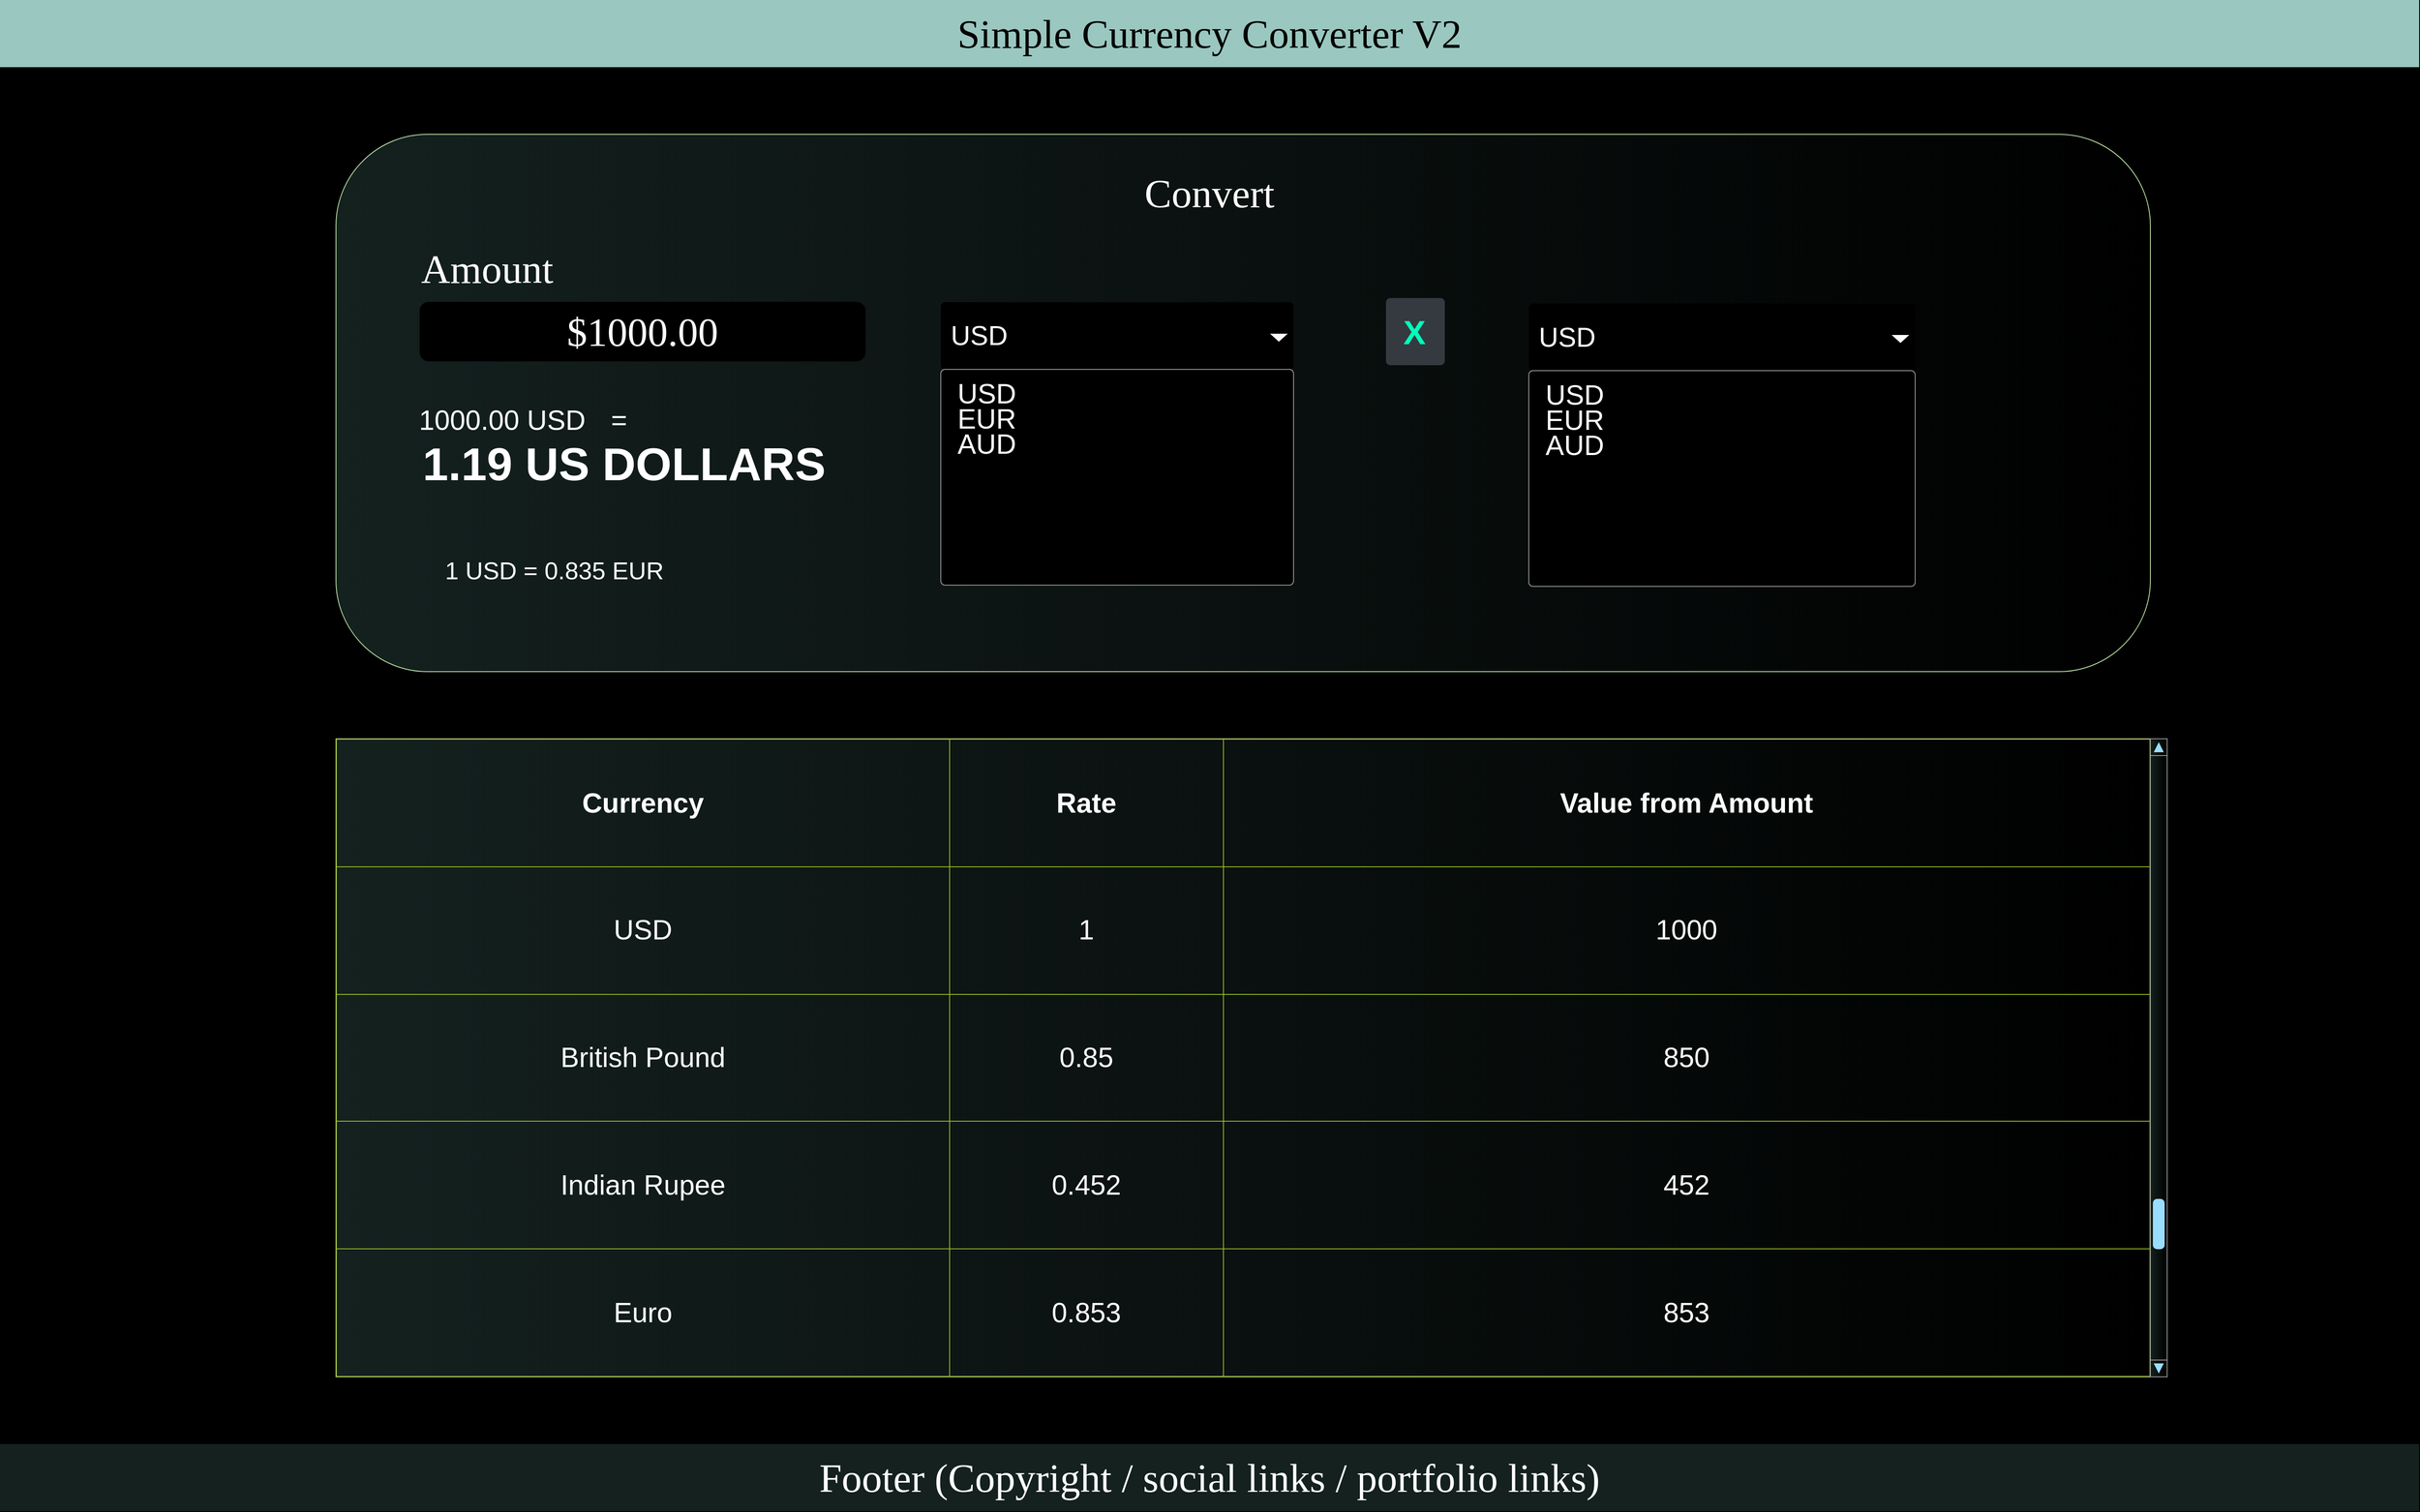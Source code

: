 <mxfile version="14.5.1" type="device" pages="2"><diagram name="High Res Desktop- Dark Theme" id="c9db0220-8083-56f3-ca83-edcdcd058819"><mxGraphModel dx="3555" dy="2173" grid="1" gridSize="10" guides="1" tooltips="1" connect="1" arrows="1" fold="1" page="1" pageScale="1.5" pageWidth="1920" pageHeight="1200" background="#000000" math="0" shadow="0"><root><mxCell id="0" style=";html=1;"/><mxCell id="1" style=";html=1;" parent="0"/><mxCell id="3d76a8aef4d5c911-1" value="" style="html=1;shadow=0;dashed=0;shape=mxgraph.bootstrap.rect;strokeColor=none;whiteSpace=wrap;rounded=0;fontSize=12;align=center;fontColor=#000000;fillColor=#9AC7BF;" parent="1" vertex="1"><mxGeometry width="2880" height="80" as="geometry"/></mxCell><mxCell id="3d76a8aef4d5c911-2" value="Simple Currency Converter V2" style="html=1;shadow=0;dashed=0;fillColor=none;strokeColor=none;shape=mxgraph.bootstrap.rect;fontSize=48;whiteSpace=wrap;fontFamily=Verdana;fontColor=#000000;" parent="3d76a8aef4d5c911-1" vertex="1"><mxGeometry width="2880" height="80" as="geometry"/></mxCell><mxCell id="T5uxMtvGz3nLlUjjrBec-2" value="" style="rounded=1;whiteSpace=wrap;html=1;fontFamily=Verdana;fontSize=48;fontColor=#000000;gradientColor=#000000;fillColor=#14211F;gradientDirection=east;strokeColor=#B9E0A5;arcSize=17;" parent="1" vertex="1"><mxGeometry x="400" y="160" width="2160" height="640" as="geometry"/></mxCell><mxCell id="T5uxMtvGz3nLlUjjrBec-3" value="Convert" style="text;html=1;strokeColor=none;fillColor=none;align=center;verticalAlign=middle;whiteSpace=wrap;rounded=0;fontFamily=Verdana;fontSize=48;fontColor=#FFFFFF;" parent="1" vertex="1"><mxGeometry x="1330" y="200" width="220" height="60" as="geometry"/></mxCell><mxCell id="T5uxMtvGz3nLlUjjrBec-4" value="$1000.00" style="rounded=1;whiteSpace=wrap;html=1;fontFamily=Verdana;fontSize=48;fillColor=#000000;fontColor=#FFFFFF;" parent="1" vertex="1"><mxGeometry x="500" y="360" width="530" height="70" as="geometry"/></mxCell><mxCell id="T5uxMtvGz3nLlUjjrBec-5" value="Amount" style="text;html=1;strokeColor=none;fillColor=none;align=center;verticalAlign=middle;whiteSpace=wrap;rounded=0;fontFamily=Verdana;fontSize=48;fontColor=#FFFFFF;" parent="1" vertex="1"><mxGeometry x="560" y="310" width="40" height="20" as="geometry"/></mxCell><mxCell id="v4L4IDuGfsxU-OPa2_Ra-1" value="&lt;font style=&quot;font-size: 32px&quot;&gt;USD&lt;/font&gt;" style="html=1;shadow=0;dashed=0;shape=mxgraph.bootstrap.rrect;rSize=5;strokeColor=none;strokeWidth=1;fontColor=#ffffff;whiteSpace=wrap;align=left;verticalAlign=middle;fontStyle=0;fontSize=14;spacingLeft=10;fillColor=#000000;" vertex="1" parent="1"><mxGeometry x="1120" y="360" width="420" height="80" as="geometry"/></mxCell><mxCell id="v4L4IDuGfsxU-OPa2_Ra-2" value="" style="shape=triangle;direction=south;fillColor=#ffffff;strokeColor=none;perimeter=none;" vertex="1" parent="v4L4IDuGfsxU-OPa2_Ra-1"><mxGeometry x="1" y="0.5" width="21" height="9.5" relative="1" as="geometry"><mxPoint x="-28" y="-2.5" as="offset"/></mxGeometry></mxCell><mxCell id="v4L4IDuGfsxU-OPa2_Ra-3" value="" style="html=1;shadow=0;dashed=0;shape=mxgraph.bootstrap.rrect;rSize=5;strokeColor=#999999;fillColor=#000000;" vertex="1" parent="1"><mxGeometry x="1120" y="440" width="420" height="257" as="geometry"/></mxCell><mxCell id="v4L4IDuGfsxU-OPa2_Ra-4" value="USD" style="fillColor=none;strokeColor=none;align=left;spacing=20;fontSize=33;fontColor=#FFFFFF;" vertex="1" parent="v4L4IDuGfsxU-OPa2_Ra-3"><mxGeometry width="170" height="30" relative="1" as="geometry"><mxPoint y="10" as="offset"/></mxGeometry></mxCell><mxCell id="v4L4IDuGfsxU-OPa2_Ra-5" value="EUR" style="fillColor=none;strokeColor=none;align=left;spacing=20;fontSize=33;fontColor=#FFFFFF;" vertex="1" parent="v4L4IDuGfsxU-OPa2_Ra-3"><mxGeometry width="170" height="30" relative="1" as="geometry"><mxPoint y="40" as="offset"/></mxGeometry></mxCell><mxCell id="v4L4IDuGfsxU-OPa2_Ra-6" value="AUD" style="fillColor=none;strokeColor=none;align=left;spacing=20;fontSize=33;fontColor=#FFFFFF;" vertex="1" parent="v4L4IDuGfsxU-OPa2_Ra-3"><mxGeometry width="170" height="30" relative="1" as="geometry"><mxPoint y="70" as="offset"/></mxGeometry></mxCell><mxCell id="v4L4IDuGfsxU-OPa2_Ra-8" value="&amp;nbsp; &amp;nbsp; &lt;font style=&quot;font-size: 40px&quot;&gt;X&lt;/font&gt;" style="html=1;shadow=0;dashed=0;shape=mxgraph.bootstrap.rrect;rSize=5;strokeColor=none;strokeWidth=1;fillColor=#343A40;whiteSpace=wrap;align=left;verticalAlign=middle;spacingLeft=0;fontStyle=1;fontSize=14;spacing=5;fontColor=#00FFBB;" vertex="1" parent="1"><mxGeometry x="1650" y="355" width="70" height="80" as="geometry"/></mxCell><mxCell id="v4L4IDuGfsxU-OPa2_Ra-9" value="&lt;font style=&quot;font-size: 32px&quot;&gt;USD&lt;/font&gt;" style="html=1;shadow=0;dashed=0;shape=mxgraph.bootstrap.rrect;rSize=5;strokeColor=none;strokeWidth=1;fontColor=#ffffff;whiteSpace=wrap;align=left;verticalAlign=middle;fontStyle=0;fontSize=14;spacingLeft=10;fillColor=#000000;" vertex="1" parent="1"><mxGeometry x="1820" y="361.5" width="460" height="80" as="geometry"/></mxCell><mxCell id="v4L4IDuGfsxU-OPa2_Ra-10" value="" style="shape=triangle;direction=south;fillColor=#ffffff;strokeColor=none;perimeter=none;" vertex="1" parent="v4L4IDuGfsxU-OPa2_Ra-9"><mxGeometry x="1" y="0.5" width="21" height="9.5" relative="1" as="geometry"><mxPoint x="-28" y="-2.5" as="offset"/></mxGeometry></mxCell><mxCell id="v4L4IDuGfsxU-OPa2_Ra-11" value="" style="html=1;shadow=0;dashed=0;shape=mxgraph.bootstrap.rrect;rSize=5;strokeColor=#999999;fillColor=#000000;" vertex="1" parent="1"><mxGeometry x="1820" y="441.5" width="460" height="257" as="geometry"/></mxCell><mxCell id="v4L4IDuGfsxU-OPa2_Ra-12" value="USD" style="fillColor=none;strokeColor=none;align=left;spacing=20;fontSize=33;fontColor=#FFFFFF;" vertex="1" parent="v4L4IDuGfsxU-OPa2_Ra-11"><mxGeometry width="170" height="30" relative="1" as="geometry"><mxPoint y="10" as="offset"/></mxGeometry></mxCell><mxCell id="v4L4IDuGfsxU-OPa2_Ra-13" value="EUR" style="fillColor=none;strokeColor=none;align=left;spacing=20;fontSize=33;fontColor=#FFFFFF;" vertex="1" parent="v4L4IDuGfsxU-OPa2_Ra-11"><mxGeometry width="170" height="30" relative="1" as="geometry"><mxPoint y="40" as="offset"/></mxGeometry></mxCell><mxCell id="v4L4IDuGfsxU-OPa2_Ra-14" value="AUD" style="fillColor=none;strokeColor=none;align=left;spacing=20;fontSize=33;fontColor=#FFFFFF;" vertex="1" parent="v4L4IDuGfsxU-OPa2_Ra-11"><mxGeometry width="170" height="30" relative="1" as="geometry"><mxPoint y="70" as="offset"/></mxGeometry></mxCell><mxCell id="v4L4IDuGfsxU-OPa2_Ra-15" value="&lt;table border=&quot;1&quot; width=&quot;100%&quot; cellpadding=&quot;4&quot; style=&quot;width: 100% ; height: 100% ; border-collapse: collapse&quot;&gt;&lt;tbody&gt;&lt;tr style=&quot;border: 1px solid rgb(152, 191, 33);&quot;&gt;&lt;th&gt;Currency&lt;/th&gt;&lt;th&gt;Rate&lt;/th&gt;&lt;th&gt;Value from Amount&lt;/th&gt;&lt;/tr&gt;&lt;tr style=&quot;border: 1px solid #98bf21&quot;&gt;&lt;td&gt;USD&lt;/td&gt;&lt;td&gt;1&lt;/td&gt;&lt;td&gt;1000&lt;/td&gt;&lt;/tr&gt;&lt;tr style=&quot;border: 1px solid rgb(152, 191, 33);&quot;&gt;&lt;td&gt;British Pound&lt;/td&gt;&lt;td&gt;0.85&lt;/td&gt;&lt;td&gt;850&lt;/td&gt;&lt;/tr&gt;&lt;tr style=&quot;border: 1px solid #98bf21&quot;&gt;&lt;td&gt;Indian Rupee&lt;/td&gt;&lt;td&gt;0.452&lt;/td&gt;&lt;td&gt;452&lt;/td&gt;&lt;/tr&gt;&lt;tr style=&quot;border: 1px solid rgb(152, 191, 33);&quot;&gt;&lt;td&gt;Euro&lt;/td&gt;&lt;td&gt;0.853&lt;/td&gt;&lt;td&gt;853&lt;/td&gt;&lt;/tr&gt;&lt;/tbody&gt;&lt;/table&gt;" style="text;html=1;strokeColor=#c0c0c0;overflow=fill;rounded=0;fontSize=33;glass=0;shadow=1;sketch=0;labelBackgroundColor=none;gradientDirection=east;fillColor=#14211F;gradientColor=#000000;fontColor=#FFFFFF;align=center;" vertex="1" parent="1"><mxGeometry x="400" y="880" width="2160" height="760" as="geometry"/></mxCell><mxCell id="v4L4IDuGfsxU-OPa2_Ra-17" value="Footer (Copyright / social links / portfolio links)" style="html=1;shadow=0;dashed=0;strokeColor=none;shape=mxgraph.bootstrap.rect;fontSize=48;whiteSpace=wrap;fontFamily=Verdana;fillColor=#14211F;fontColor=#FFFFFF;" vertex="1" parent="1"><mxGeometry y="1720" width="2880" height="80" as="geometry"/></mxCell><mxCell id="v4L4IDuGfsxU-OPa2_Ra-18" value="" style="verticalLabelPosition=bottom;shadow=0;dashed=0;align=center;html=1;verticalAlign=top;strokeWidth=1;shape=mxgraph.mockup.navigation.scrollBar;strokeColor=#999999;barPos=20;fillColor2=#99ddff;strokeColor2=none;direction=north;rounded=0;glass=0;labelBackgroundColor=none;sketch=0;fillColor=#14211F;gradientColor=#000000;fontSize=33;fontColor=#FFFFFF;" vertex="1" parent="1"><mxGeometry x="2560" y="880" width="20" height="760" as="geometry"/></mxCell><mxCell id="v4L4IDuGfsxU-OPa2_Ra-19" value="1000.00 USD" style="text;html=1;strokeColor=none;fillColor=none;align=center;verticalAlign=middle;whiteSpace=wrap;rounded=0;shadow=1;glass=0;labelBackgroundColor=none;sketch=0;fontSize=33;fontColor=#FFFFFF;" vertex="1" parent="1"><mxGeometry x="493" y="490" width="210" height="20" as="geometry"/></mxCell><mxCell id="v4L4IDuGfsxU-OPa2_Ra-20" value="=" style="text;html=1;strokeColor=none;fillColor=none;align=center;verticalAlign=middle;whiteSpace=wrap;rounded=0;shadow=1;glass=0;labelBackgroundColor=none;sketch=0;fontSize=33;fontColor=#FFFFFF;" vertex="1" parent="1"><mxGeometry x="717" y="490" width="40" height="20" as="geometry"/></mxCell><mxCell id="v4L4IDuGfsxU-OPa2_Ra-21" value="&lt;font style=&quot;font-size: 55px;&quot;&gt;&lt;b style=&quot;font-size: 55px;&quot;&gt;1.19 US DOLLARS&lt;/b&gt;&lt;/font&gt;" style="text;html=1;strokeColor=none;fillColor=none;align=center;verticalAlign=middle;whiteSpace=wrap;rounded=0;shadow=1;glass=0;labelBackgroundColor=none;sketch=0;fontSize=55;fontColor=#FFFFFF;" vertex="1" parent="1"><mxGeometry x="478" y="502" width="530" height="100" as="geometry"/></mxCell><mxCell id="v4L4IDuGfsxU-OPa2_Ra-22" value="&lt;font style=&quot;font-size: 29px&quot;&gt;1 USD = 0.835 EUR&lt;/font&gt;" style="text;html=1;strokeColor=none;fillColor=none;align=center;verticalAlign=middle;whiteSpace=wrap;rounded=0;shadow=1;glass=0;labelBackgroundColor=none;sketch=0;fontSize=55;fontColor=#FFFFFF;" vertex="1" parent="1"><mxGeometry x="500" y="650" width="320" height="40" as="geometry"/></mxCell></root></mxGraphModel></diagram><diagram id="MQgViBeWBp0QXXNIw9-8" name="Mobile"><mxGraphModel dx="2844" dy="1738" grid="1" gridSize="10" guides="1" tooltips="1" connect="1" arrows="1" fold="1" page="1" pageScale="1" pageWidth="900" pageHeight="1600" math="0" shadow="0"><root><mxCell id="6bhkzdZecgzdLZQ1P9Hh-0"/><mxCell id="6bhkzdZecgzdLZQ1P9Hh-1" parent="6bhkzdZecgzdLZQ1P9Hh-0"/><mxCell id="V8axOAWD4lM9mhZxHADr-0" value="" style="rounded=0;whiteSpace=wrap;html=1;shadow=1;glass=0;labelBackgroundColor=none;sketch=0;strokeColor=#B9E0A5;fontSize=55;fontColor=#FFFFFF;align=center;fillColor=#9AC7BF;" vertex="1" parent="6bhkzdZecgzdLZQ1P9Hh-1"><mxGeometry width="890" height="60" as="geometry"/></mxCell><mxCell id="9l9BjW0ocV0Rt2IYtcS7-0" value="Simple Currency Converter V2" style="html=1;shadow=0;dashed=0;fillColor=none;strokeColor=none;shape=mxgraph.bootstrap.rect;fontSize=48;whiteSpace=wrap;fontFamily=Verdana;fontColor=#000000;" vertex="1" parent="6bhkzdZecgzdLZQ1P9Hh-1"><mxGeometry width="880" height="60" as="geometry"/></mxCell><mxCell id="7d-FpuHseE9iG-YFpYF1-0" value="Footer (Copyright / social links / portfolio links)" style="html=1;shadow=0;dashed=0;strokeColor=none;shape=mxgraph.bootstrap.rect;fontSize=35;whiteSpace=wrap;fontFamily=Verdana;fillColor=#14211F;fontColor=#FFFFFF;" vertex="1" parent="6bhkzdZecgzdLZQ1P9Hh-1"><mxGeometry y="1520" width="900" height="80" as="geometry"/></mxCell><mxCell id="n00AFG77NUZbtoRCofze-0" value="" style="rounded=1;whiteSpace=wrap;html=1;fontFamily=Verdana;fontSize=48;fontColor=#000000;gradientColor=#000000;fillColor=#14211F;gradientDirection=east;strokeColor=#B9E0A5;arcSize=7;" vertex="1" parent="6bhkzdZecgzdLZQ1P9Hh-1"><mxGeometry x="10" y="100" width="870" height="700" as="geometry"/></mxCell><mxCell id="n00AFG77NUZbtoRCofze-1" value="Convert" style="text;html=1;strokeColor=none;fillColor=none;align=center;verticalAlign=middle;whiteSpace=wrap;rounded=0;fontFamily=Verdana;fontSize=28;fontColor=#FFFFFF;" vertex="1" parent="6bhkzdZecgzdLZQ1P9Hh-1"><mxGeometry x="340" y="110" width="220" height="60" as="geometry"/></mxCell><mxCell id="n00AFG77NUZbtoRCofze-2" value="&lt;font style=&quot;font-size: 28px&quot;&gt;$1000.00&lt;/font&gt;" style="rounded=1;whiteSpace=wrap;html=1;fontFamily=Verdana;fontSize=48;fillColor=#000000;fontColor=#FFFFFF;" vertex="1" parent="6bhkzdZecgzdLZQ1P9Hh-1"><mxGeometry x="60" y="200" width="220" height="70" as="geometry"/></mxCell><mxCell id="n00AFG77NUZbtoRCofze-3" value="&lt;font style=&quot;font-size: 28px&quot;&gt;Amount&lt;/font&gt;" style="text;html=1;strokeColor=none;fillColor=none;align=center;verticalAlign=middle;whiteSpace=wrap;rounded=0;fontFamily=Verdana;fontSize=48;fontColor=#FFFFFF;" vertex="1" parent="6bhkzdZecgzdLZQ1P9Hh-1"><mxGeometry x="90" y="170" width="40" height="20" as="geometry"/></mxCell><mxCell id="n00AFG77NUZbtoRCofze-4" value="&lt;font style=&quot;font-size: 18px&quot;&gt;USD&lt;/font&gt;" style="html=1;shadow=0;dashed=0;shape=mxgraph.bootstrap.rrect;rSize=5;strokeColor=none;strokeWidth=1;fontColor=#ffffff;whiteSpace=wrap;align=left;verticalAlign=middle;fontStyle=0;fontSize=14;spacingLeft=10;fillColor=#000000;" vertex="1" parent="6bhkzdZecgzdLZQ1P9Hh-1"><mxGeometry x="150" y="330" width="140" height="80" as="geometry"/></mxCell><mxCell id="n00AFG77NUZbtoRCofze-5" value="" style="shape=triangle;direction=south;fillColor=#ffffff;strokeColor=none;perimeter=none;" vertex="1" parent="n00AFG77NUZbtoRCofze-4"><mxGeometry x="1" y="0.5" width="21" height="9.5" relative="1" as="geometry"><mxPoint x="-28" y="-2.5" as="offset"/></mxGeometry></mxCell><mxCell id="n00AFG77NUZbtoRCofze-6" value="" style="html=1;shadow=0;dashed=0;shape=mxgraph.bootstrap.rrect;rSize=5;strokeColor=#999999;fillColor=#000000;" vertex="1" parent="6bhkzdZecgzdLZQ1P9Hh-1"><mxGeometry x="150" y="410" width="140" height="257" as="geometry"/></mxCell><mxCell id="n00AFG77NUZbtoRCofze-7" value="USD" style="fillColor=none;strokeColor=none;align=left;spacing=20;fontSize=18;fontColor=#FFFFFF;" vertex="1" parent="n00AFG77NUZbtoRCofze-6"><mxGeometry width="170" height="30" relative="1" as="geometry"><mxPoint y="10" as="offset"/></mxGeometry></mxCell><mxCell id="n00AFG77NUZbtoRCofze-8" value="EUR" style="fillColor=none;strokeColor=none;align=left;spacing=20;fontSize=18;fontColor=#FFFFFF;" vertex="1" parent="n00AFG77NUZbtoRCofze-6"><mxGeometry width="170" height="30" relative="1" as="geometry"><mxPoint y="40" as="offset"/></mxGeometry></mxCell><mxCell id="n00AFG77NUZbtoRCofze-9" value="AUD" style="fillColor=none;strokeColor=none;align=left;spacing=20;fontSize=18;fontColor=#FFFFFF;" vertex="1" parent="n00AFG77NUZbtoRCofze-6"><mxGeometry width="170" height="30" relative="1" as="geometry"><mxPoint y="70" as="offset"/></mxGeometry></mxCell><mxCell id="n00AFG77NUZbtoRCofze-10" value="&amp;nbsp; &amp;nbsp; &lt;font style=&quot;font-size: 40px&quot;&gt;X&lt;/font&gt;" style="html=1;shadow=0;dashed=0;shape=mxgraph.bootstrap.rrect;rSize=5;strokeColor=none;strokeWidth=1;fillColor=#343A40;whiteSpace=wrap;align=left;verticalAlign=middle;spacingLeft=0;fontStyle=1;fontSize=14;spacing=5;fontColor=#00FFBB;" vertex="1" parent="6bhkzdZecgzdLZQ1P9Hh-1"><mxGeometry x="320" y="331.5" width="70" height="80" as="geometry"/></mxCell><mxCell id="n00AFG77NUZbtoRCofze-11" value="&lt;font style=&quot;font-size: 18px&quot;&gt;USD&lt;/font&gt;" style="html=1;shadow=0;dashed=0;shape=mxgraph.bootstrap.rrect;rSize=5;strokeColor=none;strokeWidth=1;fontColor=#ffffff;whiteSpace=wrap;align=left;verticalAlign=middle;fontStyle=0;fontSize=14;spacingLeft=10;fillColor=#000000;" vertex="1" parent="6bhkzdZecgzdLZQ1P9Hh-1"><mxGeometry x="420" y="330" width="140" height="80" as="geometry"/></mxCell><mxCell id="n00AFG77NUZbtoRCofze-12" value="" style="shape=triangle;direction=south;fillColor=#ffffff;strokeColor=none;perimeter=none;" vertex="1" parent="n00AFG77NUZbtoRCofze-11"><mxGeometry x="1" y="0.5" width="21" height="9.5" relative="1" as="geometry"><mxPoint x="-28" y="-2.5" as="offset"/></mxGeometry></mxCell><mxCell id="n00AFG77NUZbtoRCofze-13" value="" style="html=1;shadow=0;dashed=0;shape=mxgraph.bootstrap.rrect;rSize=5;strokeColor=#999999;fillColor=#000000;" vertex="1" parent="6bhkzdZecgzdLZQ1P9Hh-1"><mxGeometry x="420" y="411.5" width="140" height="257" as="geometry"/></mxCell><mxCell id="n00AFG77NUZbtoRCofze-14" value="USD" style="fillColor=none;strokeColor=none;align=left;spacing=20;fontSize=18;fontColor=#FFFFFF;" vertex="1" parent="n00AFG77NUZbtoRCofze-13"><mxGeometry width="170" height="30" relative="1" as="geometry"><mxPoint y="10" as="offset"/></mxGeometry></mxCell><mxCell id="n00AFG77NUZbtoRCofze-15" value="EUR" style="fillColor=none;strokeColor=none;align=left;spacing=20;fontSize=18;fontColor=#FFFFFF;" vertex="1" parent="n00AFG77NUZbtoRCofze-13"><mxGeometry width="170" height="30" relative="1" as="geometry"><mxPoint y="40" as="offset"/></mxGeometry></mxCell><mxCell id="n00AFG77NUZbtoRCofze-16" value="AUD" style="fillColor=none;strokeColor=none;align=left;spacing=20;fontSize=18;fontColor=#FFFFFF;" vertex="1" parent="n00AFG77NUZbtoRCofze-13"><mxGeometry width="170" height="30" relative="1" as="geometry"><mxPoint y="70" as="offset"/></mxGeometry></mxCell><mxCell id="n00AFG77NUZbtoRCofze-17" value="&lt;table border=&quot;1&quot; width=&quot;100%&quot; cellpadding=&quot;4&quot; style=&quot;width: 100% ; height: 100% ; border-collapse: collapse&quot;&gt;&lt;tbody&gt;&lt;tr style=&quot;border: 1px solid rgb(152 , 191 , 33)&quot;&gt;&lt;th&gt;C&lt;/th&gt;&lt;th&gt;R&lt;/th&gt;&lt;th&gt;V&lt;/th&gt;&lt;/tr&gt;&lt;tr style=&quot;border: 1px solid #98bf21&quot;&gt;&lt;td&gt;USD&lt;/td&gt;&lt;td&gt;1&lt;/td&gt;&lt;td&gt;1000&lt;/td&gt;&lt;/tr&gt;&lt;tr style=&quot;border: 1px solid rgb(152 , 191 , 33)&quot;&gt;&lt;td&gt;BP&lt;/td&gt;&lt;td&gt;0.85&lt;/td&gt;&lt;td&gt;850&lt;/td&gt;&lt;/tr&gt;&lt;tr style=&quot;border: 1px solid #98bf21&quot;&gt;&lt;td&gt;IR&lt;/td&gt;&lt;td&gt;0.452&lt;/td&gt;&lt;td&gt;452&lt;/td&gt;&lt;/tr&gt;&lt;tr style=&quot;border: 1px solid rgb(152 , 191 , 33)&quot;&gt;&lt;td&gt;EU&lt;/td&gt;&lt;td&gt;0.853&lt;/td&gt;&lt;td&gt;853&lt;/td&gt;&lt;/tr&gt;&lt;/tbody&gt;&lt;/table&gt;" style="text;html=1;strokeColor=#c0c0c0;overflow=fill;rounded=0;fontSize=33;glass=0;shadow=1;sketch=0;labelBackgroundColor=none;gradientDirection=east;fillColor=#14211F;gradientColor=#000000;fontColor=#FFFFFF;align=center;" vertex="1" parent="6bhkzdZecgzdLZQ1P9Hh-1"><mxGeometry x="10" y="980" width="840" height="525" as="geometry"/></mxCell><mxCell id="n00AFG77NUZbtoRCofze-18" value="" style="verticalLabelPosition=bottom;shadow=0;dashed=0;align=center;html=1;verticalAlign=top;strokeWidth=1;shape=mxgraph.mockup.navigation.scrollBar;strokeColor=#999999;barPos=20;fillColor2=#99ddff;strokeColor2=none;direction=north;rounded=0;glass=0;labelBackgroundColor=none;sketch=0;fillColor=#14211F;gradientColor=#000000;fontSize=33;fontColor=#FFFFFF;" vertex="1" parent="6bhkzdZecgzdLZQ1P9Hh-1"><mxGeometry x="850" y="980" width="20" height="525" as="geometry"/></mxCell><mxCell id="n00AFG77NUZbtoRCofze-20" value="=" style="text;html=1;strokeColor=none;fillColor=none;align=center;verticalAlign=middle;whiteSpace=wrap;rounded=0;shadow=1;glass=0;labelBackgroundColor=none;sketch=0;fontSize=33;fontColor=#FFFFFF;" vertex="1" parent="6bhkzdZecgzdLZQ1P9Hh-1"><mxGeometry x="337" y="211.5" width="40" height="20" as="geometry"/></mxCell><mxCell id="n00AFG77NUZbtoRCofze-21" value="&lt;font size=&quot;1&quot;&gt;&lt;b style=&quot;font-size: 28px&quot;&gt;1.19 US DOLLARS&lt;/b&gt;&lt;/font&gt;" style="text;html=1;strokeColor=none;fillColor=none;align=center;verticalAlign=middle;whiteSpace=wrap;rounded=0;shadow=1;glass=0;labelBackgroundColor=none;sketch=0;fontSize=55;fontColor=#FFFFFF;" vertex="1" parent="6bhkzdZecgzdLZQ1P9Hh-1"><mxGeometry x="280" y="160" width="530" height="100" as="geometry"/></mxCell><mxCell id="n00AFG77NUZbtoRCofze-22" value="&lt;font style=&quot;font-size: 18px&quot;&gt;1 USD = 0.835 EUR&lt;/font&gt;" style="text;html=1;strokeColor=none;fillColor=none;align=center;verticalAlign=middle;whiteSpace=wrap;rounded=0;shadow=1;glass=0;labelBackgroundColor=none;sketch=0;fontSize=55;fontColor=#FFFFFF;" vertex="1" parent="6bhkzdZecgzdLZQ1P9Hh-1"><mxGeometry x="377" y="231.5" width="320" height="40" as="geometry"/></mxCell></root></mxGraphModel></diagram></mxfile>